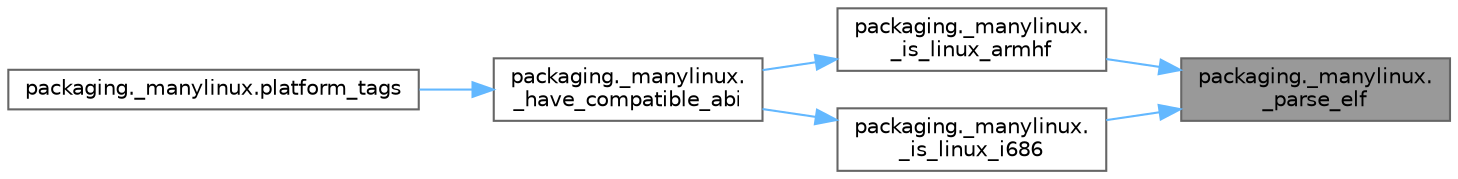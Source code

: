 digraph "packaging._manylinux._parse_elf"
{
 // LATEX_PDF_SIZE
  bgcolor="transparent";
  edge [fontname=Helvetica,fontsize=10,labelfontname=Helvetica,labelfontsize=10];
  node [fontname=Helvetica,fontsize=10,shape=box,height=0.2,width=0.4];
  rankdir="RL";
  Node1 [id="Node000001",label="packaging._manylinux.\l_parse_elf",height=0.2,width=0.4,color="gray40", fillcolor="grey60", style="filled", fontcolor="black",tooltip=" "];
  Node1 -> Node2 [id="edge1_Node000001_Node000002",dir="back",color="steelblue1",style="solid",tooltip=" "];
  Node2 [id="Node000002",label="packaging._manylinux.\l_is_linux_armhf",height=0.2,width=0.4,color="grey40", fillcolor="white", style="filled",URL="$namespacepackaging_1_1__manylinux.html#a32962e8fc11bc8cc7d4a4cb7e0b70a22",tooltip=" "];
  Node2 -> Node3 [id="edge2_Node000002_Node000003",dir="back",color="steelblue1",style="solid",tooltip=" "];
  Node3 [id="Node000003",label="packaging._manylinux.\l_have_compatible_abi",height=0.2,width=0.4,color="grey40", fillcolor="white", style="filled",URL="$namespacepackaging_1_1__manylinux.html#a16da4f70106d31e3da20414ead0ed559",tooltip=" "];
  Node3 -> Node4 [id="edge3_Node000003_Node000004",dir="back",color="steelblue1",style="solid",tooltip=" "];
  Node4 [id="Node000004",label="packaging._manylinux.platform_tags",height=0.2,width=0.4,color="grey40", fillcolor="white", style="filled",URL="$namespacepackaging_1_1__manylinux.html#acf43b1285e761864a3d3c89a419f18a1",tooltip=" "];
  Node1 -> Node5 [id="edge4_Node000001_Node000005",dir="back",color="steelblue1",style="solid",tooltip=" "];
  Node5 [id="Node000005",label="packaging._manylinux.\l_is_linux_i686",height=0.2,width=0.4,color="grey40", fillcolor="white", style="filled",URL="$namespacepackaging_1_1__manylinux.html#aea2002dd76912fd1828b5f8611646cf6",tooltip=" "];
  Node5 -> Node3 [id="edge5_Node000005_Node000003",dir="back",color="steelblue1",style="solid",tooltip=" "];
}
